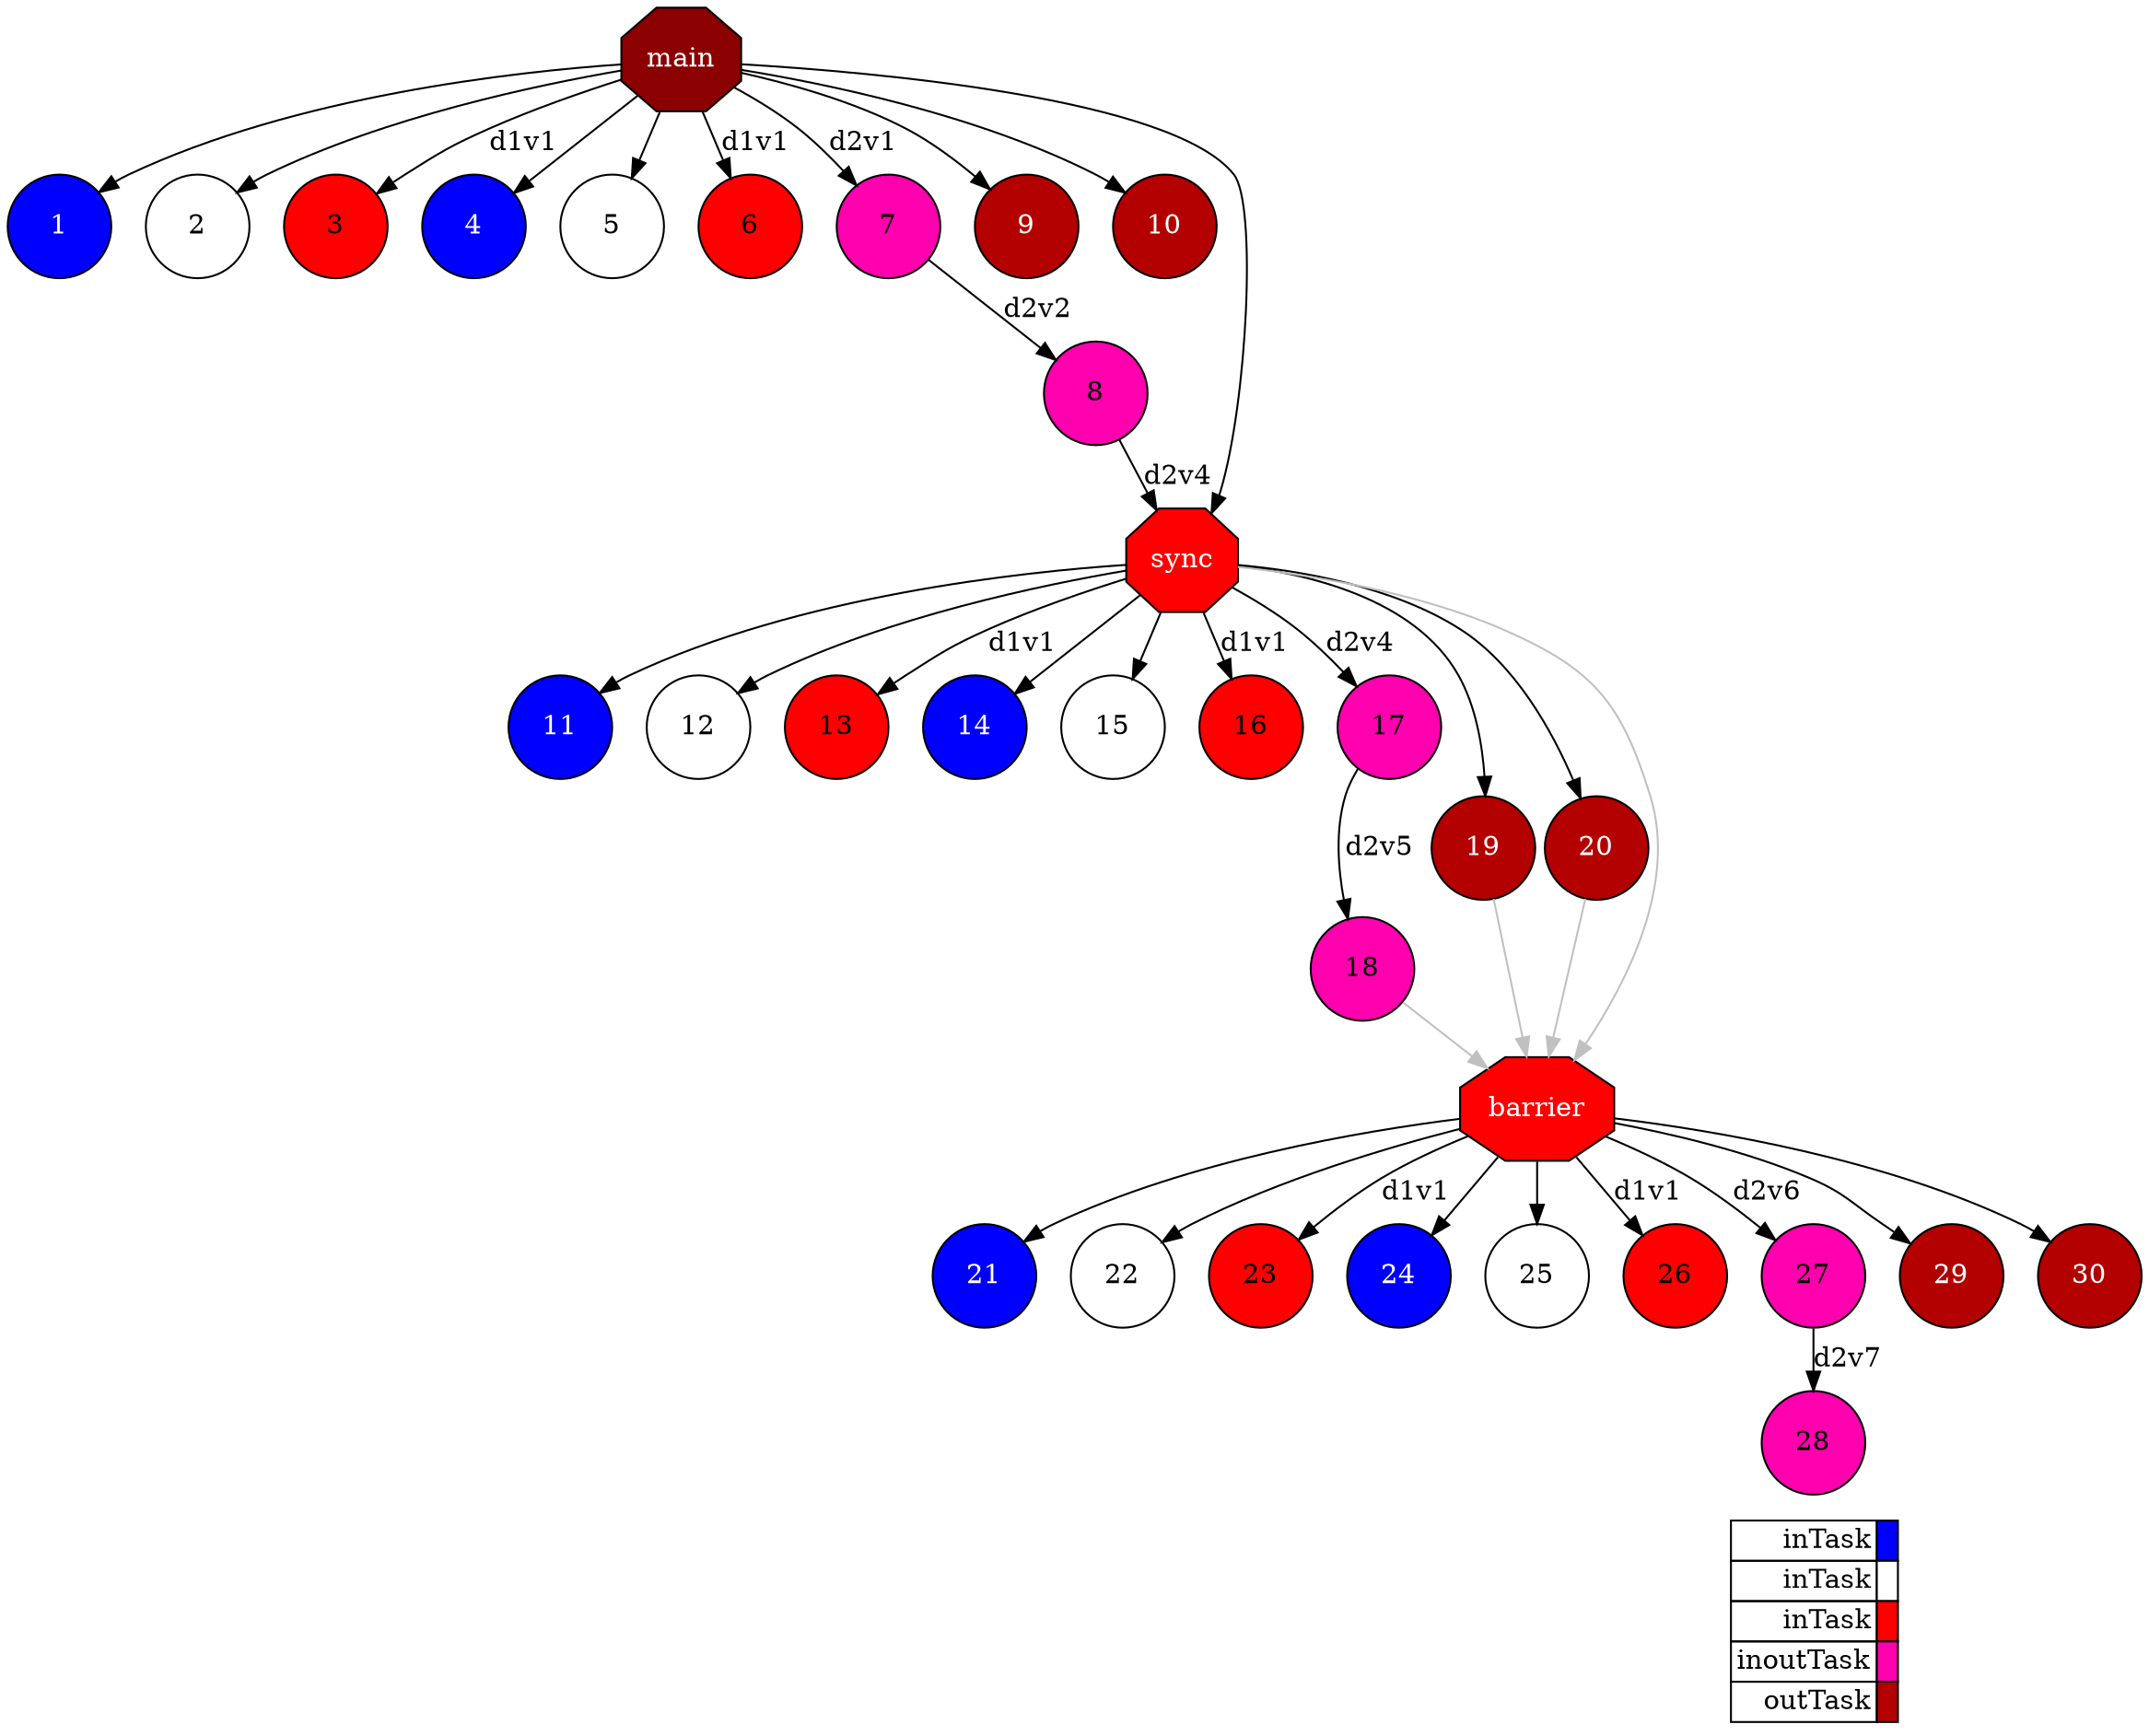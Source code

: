 digraph {
  rankdir=TB;
  labeljust="l";
  compound= true;
  subgraph dependence_graph {
    ranksep=0.20;
    node[height=0.75];

Synchro0[label="main", shape=octagon, style=filled fillcolor="#8B0000" fontcolor="#FFFFFF"];
1[shape=circle, style=filled fillcolor="#0000ff" fontcolor="#ffffff"];
Synchro0 -> 1;
2[shape=circle, style=filled fillcolor="#ffffff" fontcolor="#000000"];
Synchro0 -> 2;
3[shape=circle, style=filled fillcolor="#ff0000" fontcolor="#000000"];
Synchro0 -> 3 [label="d1v1"];
4[shape=circle, style=filled fillcolor="#0000ff" fontcolor="#ffffff"];
Synchro0 -> 4;
5[shape=circle, style=filled fillcolor="#ffffff" fontcolor="#000000"];
Synchro0 -> 5;
6[shape=circle, style=filled fillcolor="#ff0000" fontcolor="#000000"];
Synchro0 -> 6 [label="d1v1"];
7[shape=circle, style=filled fillcolor="#ff00ae" fontcolor="#000000"];
Synchro0 -> 7 [label="d2v1"];
8[shape=circle, style=filled fillcolor="#ff00ae" fontcolor="#000000"];
7 -> 8 [label="d2v2"];
9[shape=circle, style=filled fillcolor="#b30000" fontcolor="#ffffff"];
Synchro0 -> 9;
10[shape=circle, style=filled fillcolor="#b30000" fontcolor="#ffffff"];
Synchro0 -> 10;
Synchro1[label="sync", shape=octagon, style=filled fillcolor="#ff0000" fontcolor="#FFFFFF"];
Synchro0 -> Synchro1;
8 -> Synchro1 [label="d2v4"];
11[shape=circle, style=filled fillcolor="#0000ff" fontcolor="#ffffff"];
Synchro1 -> 11;
12[shape=circle, style=filled fillcolor="#ffffff" fontcolor="#000000"];
Synchro1 -> 12;
13[shape=circle, style=filled fillcolor="#ff0000" fontcolor="#000000"];
Synchro1 -> 13 [label="d1v1"];
14[shape=circle, style=filled fillcolor="#0000ff" fontcolor="#ffffff"];
Synchro1 -> 14;
15[shape=circle, style=filled fillcolor="#ffffff" fontcolor="#000000"];
Synchro1 -> 15;
16[shape=circle, style=filled fillcolor="#ff0000" fontcolor="#000000"];
Synchro1 -> 16 [label="d1v1"];
17[shape=circle, style=filled fillcolor="#ff00ae" fontcolor="#000000"];
Synchro1 -> 17 [label="d2v4"];
18[shape=circle, style=filled fillcolor="#ff00ae" fontcolor="#000000"];
17 -> 18 [label="d2v5"];
19[shape=circle, style=filled fillcolor="#b30000" fontcolor="#ffffff"];
Synchro1 -> 19;
20[shape=circle, style=filled fillcolor="#b30000" fontcolor="#ffffff"];
Synchro1 -> 20;
Synchro2[label="barrier", shape=octagon, style=filled fillcolor="#ff0000" fontcolor="#FFFFFF"];
Synchro1 -> Synchro2 [color=grey];
18 -> Synchro2 [color=grey];
19 -> Synchro2 [color=grey];
20 -> Synchro2 [color=grey];
21[shape=circle, style=filled fillcolor="#0000ff" fontcolor="#ffffff"];
Synchro2 -> 21;
22[shape=circle, style=filled fillcolor="#ffffff" fontcolor="#000000"];
Synchro2 -> 22;
23[shape=circle, style=filled fillcolor="#ff0000" fontcolor="#000000"];
Synchro2 -> 23 [label="d1v1"];
24[shape=circle, style=filled fillcolor="#0000ff" fontcolor="#ffffff"];
Synchro2 -> 24;
25[shape=circle, style=filled fillcolor="#ffffff" fontcolor="#000000"];
Synchro2 -> 25;
26[shape=circle, style=filled fillcolor="#ff0000" fontcolor="#000000"];
Synchro2 -> 26 [label="d1v1"];
27[shape=circle, style=filled fillcolor="#ff00ae" fontcolor="#000000"];
Synchro2 -> 27 [label="d2v6"];
28[shape=circle, style=filled fillcolor="#ff00ae" fontcolor="#000000"];
27 -> 28 [label="d2v7"];
29[shape=circle, style=filled fillcolor="#b30000" fontcolor="#ffffff"];
Synchro2 -> 29;
30[shape=circle, style=filled fillcolor="#b30000" fontcolor="#ffffff"];
Synchro2 -> 30;  }
  subgraph legend {
    rank=sink;
    node [shape=plaintext, height=0.75];
    ranksep=0.20;
    label = "Legend";
    key [label=<
      <table border="0" cellpadding="2" cellspacing="0" cellborder="1">
<tr>
<td align="right">inTask</td>
<td bgcolor="#0000ff">&nbsp;</td>
</tr>
<tr>
<td align="right">inTask</td>
<td bgcolor="#ffffff">&nbsp;</td>
</tr>
<tr>
<td align="right">inTask</td>
<td bgcolor="#ff0000">&nbsp;</td>
</tr>
<tr>
<td align="right">inoutTask</td>
<td bgcolor="#ff00ae">&nbsp;</td>
</tr>
<tr>
<td align="right">outTask</td>
<td bgcolor="#b30000">&nbsp;</td>
</tr>
      </table>
    >]
  }
}
